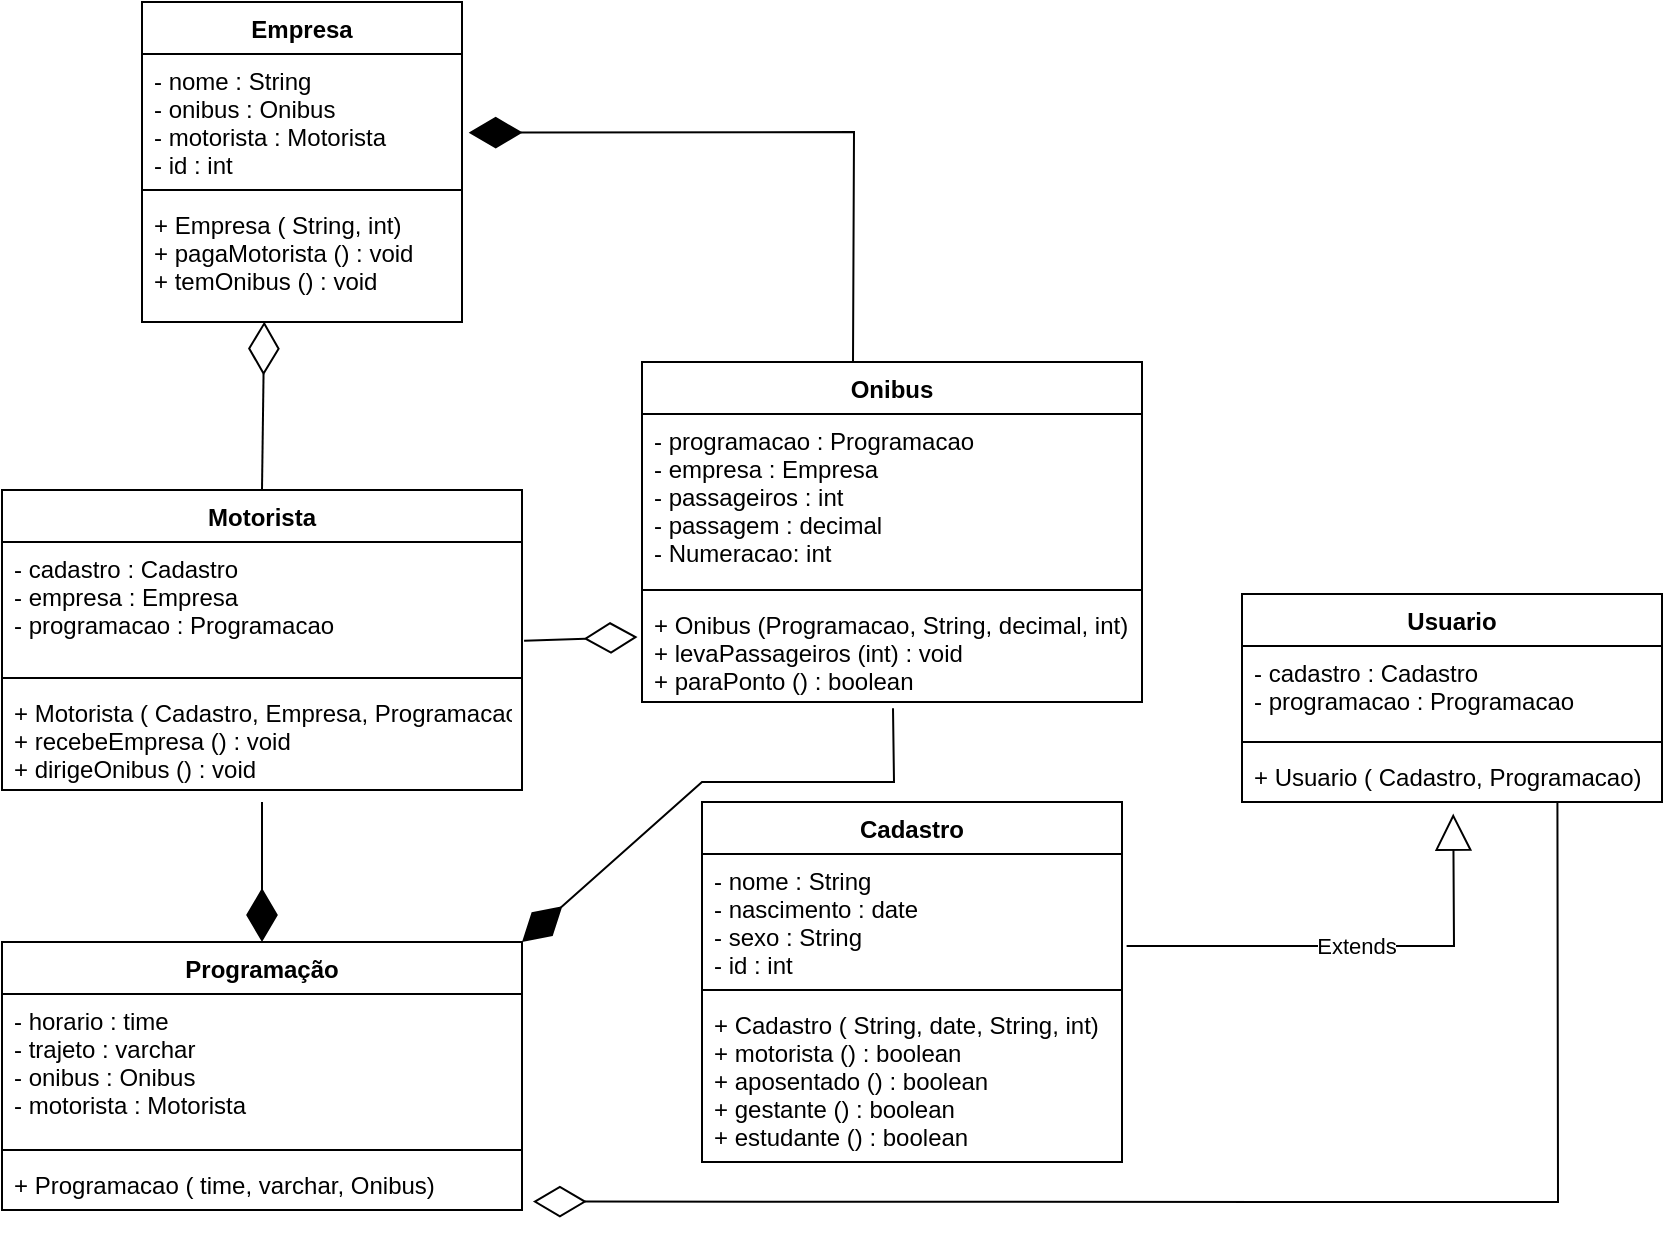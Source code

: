 <mxfile version="17.4.1" type="google"><diagram id="P0ysijygrf3SeAU13tyr" name="Page-1"><mxGraphModel dx="1846" dy="555" grid="1" gridSize="10" guides="1" tooltips="1" connect="1" arrows="1" fold="1" page="1" pageScale="1" pageWidth="827" pageHeight="1169" math="0" shadow="0"><root><mxCell id="0"/><mxCell id="1" parent="0"/><mxCell id="CdhCo_L8XjlRXWUmDt47-1" value="Onibus" style="swimlane;fontStyle=1;align=center;verticalAlign=top;childLayout=stackLayout;horizontal=1;startSize=26;horizontalStack=0;resizeParent=1;resizeParentMax=0;resizeLast=0;collapsible=1;marginBottom=0;" vertex="1" parent="1"><mxGeometry x="270" y="240" width="250" height="170" as="geometry"/></mxCell><mxCell id="CdhCo_L8XjlRXWUmDt47-2" value="- programacao : Programacao&#10;- empresa : Empresa&#10;- passageiros : int&#10;- passagem : decimal&#10;- Numeracao: int" style="text;strokeColor=none;fillColor=none;align=left;verticalAlign=top;spacingLeft=4;spacingRight=4;overflow=hidden;rotatable=0;points=[[0,0.5],[1,0.5]];portConstraint=eastwest;" vertex="1" parent="CdhCo_L8XjlRXWUmDt47-1"><mxGeometry y="26" width="250" height="84" as="geometry"/></mxCell><mxCell id="CdhCo_L8XjlRXWUmDt47-3" value="" style="line;strokeWidth=1;fillColor=none;align=left;verticalAlign=middle;spacingTop=-1;spacingLeft=3;spacingRight=3;rotatable=0;labelPosition=right;points=[];portConstraint=eastwest;" vertex="1" parent="CdhCo_L8XjlRXWUmDt47-1"><mxGeometry y="110" width="250" height="8" as="geometry"/></mxCell><mxCell id="CdhCo_L8XjlRXWUmDt47-4" value="+ Onibus (Programacao, String, decimal, int)&#10;+ levaPassageiros (int) : void&#10;+ paraPonto () : boolean&#10;&#10;" style="text;strokeColor=none;fillColor=none;align=left;verticalAlign=top;spacingLeft=4;spacingRight=4;overflow=hidden;rotatable=0;points=[[0,0.5],[1,0.5]];portConstraint=eastwest;" vertex="1" parent="CdhCo_L8XjlRXWUmDt47-1"><mxGeometry y="118" width="250" height="52" as="geometry"/></mxCell><mxCell id="CdhCo_L8XjlRXWUmDt47-5" value="Programação" style="swimlane;fontStyle=1;align=center;verticalAlign=top;childLayout=stackLayout;horizontal=1;startSize=26;horizontalStack=0;resizeParent=1;resizeParentMax=0;resizeLast=0;collapsible=1;marginBottom=0;" vertex="1" parent="1"><mxGeometry x="-50" y="530" width="260" height="134" as="geometry"/></mxCell><mxCell id="CdhCo_L8XjlRXWUmDt47-6" value="- horario : time&#10;- trajeto : varchar&#10;- onibus : Onibus&#10;- motorista : Motorista" style="text;strokeColor=none;fillColor=none;align=left;verticalAlign=top;spacingLeft=4;spacingRight=4;overflow=hidden;rotatable=0;points=[[0,0.5],[1,0.5]];portConstraint=eastwest;" vertex="1" parent="CdhCo_L8XjlRXWUmDt47-5"><mxGeometry y="26" width="260" height="74" as="geometry"/></mxCell><mxCell id="CdhCo_L8XjlRXWUmDt47-7" value="" style="line;strokeWidth=1;fillColor=none;align=left;verticalAlign=middle;spacingTop=-1;spacingLeft=3;spacingRight=3;rotatable=0;labelPosition=right;points=[];portConstraint=eastwest;" vertex="1" parent="CdhCo_L8XjlRXWUmDt47-5"><mxGeometry y="100" width="260" height="8" as="geometry"/></mxCell><mxCell id="CdhCo_L8XjlRXWUmDt47-8" value="+ Programacao ( time, varchar, Onibus)" style="text;strokeColor=none;fillColor=none;align=left;verticalAlign=top;spacingLeft=4;spacingRight=4;overflow=hidden;rotatable=0;points=[[0,0.5],[1,0.5]];portConstraint=eastwest;" vertex="1" parent="CdhCo_L8XjlRXWUmDt47-5"><mxGeometry y="108" width="260" height="26" as="geometry"/></mxCell><mxCell id="CdhCo_L8XjlRXWUmDt47-21" style="edgeStyle=orthogonalEdgeStyle;rounded=0;orthogonalLoop=1;jettySize=auto;html=1;exitX=1;exitY=0.5;exitDx=0;exitDy=0;" edge="1" parent="CdhCo_L8XjlRXWUmDt47-5" source="CdhCo_L8XjlRXWUmDt47-6" target="CdhCo_L8XjlRXWUmDt47-6"><mxGeometry relative="1" as="geometry"/></mxCell><mxCell id="CdhCo_L8XjlRXWUmDt47-9" value="Empresa" style="swimlane;fontStyle=1;align=center;verticalAlign=top;childLayout=stackLayout;horizontal=1;startSize=26;horizontalStack=0;resizeParent=1;resizeParentMax=0;resizeLast=0;collapsible=1;marginBottom=0;" vertex="1" parent="1"><mxGeometry x="20" y="60" width="160" height="160" as="geometry"/></mxCell><mxCell id="CdhCo_L8XjlRXWUmDt47-10" value="- nome : String&#10;- onibus : Onibus&#10;- motorista : Motorista &#10;- id : int" style="text;strokeColor=none;fillColor=none;align=left;verticalAlign=top;spacingLeft=4;spacingRight=4;overflow=hidden;rotatable=0;points=[[0,0.5],[1,0.5]];portConstraint=eastwest;" vertex="1" parent="CdhCo_L8XjlRXWUmDt47-9"><mxGeometry y="26" width="160" height="64" as="geometry"/></mxCell><mxCell id="CdhCo_L8XjlRXWUmDt47-11" value="" style="line;strokeWidth=1;fillColor=none;align=left;verticalAlign=middle;spacingTop=-1;spacingLeft=3;spacingRight=3;rotatable=0;labelPosition=right;points=[];portConstraint=eastwest;" vertex="1" parent="CdhCo_L8XjlRXWUmDt47-9"><mxGeometry y="90" width="160" height="8" as="geometry"/></mxCell><mxCell id="CdhCo_L8XjlRXWUmDt47-12" value="+ Empresa ( String, int)&#10;+ pagaMotorista () : void&#10;+ temOnibus () : void&#10;" style="text;strokeColor=none;fillColor=none;align=left;verticalAlign=top;spacingLeft=4;spacingRight=4;overflow=hidden;rotatable=0;points=[[0,0.5],[1,0.5]];portConstraint=eastwest;" vertex="1" parent="CdhCo_L8XjlRXWUmDt47-9"><mxGeometry y="98" width="160" height="62" as="geometry"/></mxCell><mxCell id="CdhCo_L8XjlRXWUmDt47-13" value="Usuario" style="swimlane;fontStyle=1;align=center;verticalAlign=top;childLayout=stackLayout;horizontal=1;startSize=26;horizontalStack=0;resizeParent=1;resizeParentMax=0;resizeLast=0;collapsible=1;marginBottom=0;" vertex="1" parent="1"><mxGeometry x="570" y="356" width="210" height="104" as="geometry"/></mxCell><mxCell id="CdhCo_L8XjlRXWUmDt47-14" value="- cadastro : Cadastro&#10;- programacao : Programacao" style="text;strokeColor=none;fillColor=none;align=left;verticalAlign=top;spacingLeft=4;spacingRight=4;overflow=hidden;rotatable=0;points=[[0,0.5],[1,0.5]];portConstraint=eastwest;" vertex="1" parent="CdhCo_L8XjlRXWUmDt47-13"><mxGeometry y="26" width="210" height="44" as="geometry"/></mxCell><mxCell id="CdhCo_L8XjlRXWUmDt47-15" value="" style="line;strokeWidth=1;fillColor=none;align=left;verticalAlign=middle;spacingTop=-1;spacingLeft=3;spacingRight=3;rotatable=0;labelPosition=right;points=[];portConstraint=eastwest;" vertex="1" parent="CdhCo_L8XjlRXWUmDt47-13"><mxGeometry y="70" width="210" height="8" as="geometry"/></mxCell><mxCell id="CdhCo_L8XjlRXWUmDt47-16" value="+ Usuario ( Cadastro, Programacao)" style="text;strokeColor=none;fillColor=none;align=left;verticalAlign=top;spacingLeft=4;spacingRight=4;overflow=hidden;rotatable=0;points=[[0,0.5],[1,0.5]];portConstraint=eastwest;" vertex="1" parent="CdhCo_L8XjlRXWUmDt47-13"><mxGeometry y="78" width="210" height="26" as="geometry"/></mxCell><mxCell id="CdhCo_L8XjlRXWUmDt47-17" value="Cadastro" style="swimlane;fontStyle=1;align=center;verticalAlign=top;childLayout=stackLayout;horizontal=1;startSize=26;horizontalStack=0;resizeParent=1;resizeParentMax=0;resizeLast=0;collapsible=1;marginBottom=0;" vertex="1" parent="1"><mxGeometry x="300" y="460" width="210" height="180" as="geometry"/></mxCell><mxCell id="CdhCo_L8XjlRXWUmDt47-18" value="- nome : String&#10;- nascimento : date&#10;- sexo : String&#10;- id : int" style="text;strokeColor=none;fillColor=none;align=left;verticalAlign=top;spacingLeft=4;spacingRight=4;overflow=hidden;rotatable=0;points=[[0,0.5],[1,0.5]];portConstraint=eastwest;" vertex="1" parent="CdhCo_L8XjlRXWUmDt47-17"><mxGeometry y="26" width="210" height="64" as="geometry"/></mxCell><mxCell id="CdhCo_L8XjlRXWUmDt47-19" value="" style="line;strokeWidth=1;fillColor=none;align=left;verticalAlign=middle;spacingTop=-1;spacingLeft=3;spacingRight=3;rotatable=0;labelPosition=right;points=[];portConstraint=eastwest;" vertex="1" parent="CdhCo_L8XjlRXWUmDt47-17"><mxGeometry y="90" width="210" height="8" as="geometry"/></mxCell><mxCell id="CdhCo_L8XjlRXWUmDt47-20" value="+ Cadastro ( String, date, String, int)&#10;+ motorista () : boolean&#10;+ aposentado () : boolean&#10;+ gestante () : boolean&#10;+ estudante () : boolean" style="text;strokeColor=none;fillColor=none;align=left;verticalAlign=top;spacingLeft=4;spacingRight=4;overflow=hidden;rotatable=0;points=[[0,0.5],[1,0.5]];portConstraint=eastwest;" vertex="1" parent="CdhCo_L8XjlRXWUmDt47-17"><mxGeometry y="98" width="210" height="82" as="geometry"/></mxCell><mxCell id="CdhCo_L8XjlRXWUmDt47-22" value="Motorista" style="swimlane;fontStyle=1;align=center;verticalAlign=top;childLayout=stackLayout;horizontal=1;startSize=26;horizontalStack=0;resizeParent=1;resizeParentMax=0;resizeLast=0;collapsible=1;marginBottom=0;" vertex="1" parent="1"><mxGeometry x="-50" y="304" width="260" height="150" as="geometry"/></mxCell><mxCell id="CdhCo_L8XjlRXWUmDt47-23" value="- cadastro : Cadastro&#10;- empresa : Empresa&#10;- programacao : Programacao" style="text;strokeColor=none;fillColor=none;align=left;verticalAlign=top;spacingLeft=4;spacingRight=4;overflow=hidden;rotatable=0;points=[[0,0.5],[1,0.5]];portConstraint=eastwest;" vertex="1" parent="CdhCo_L8XjlRXWUmDt47-22"><mxGeometry y="26" width="260" height="64" as="geometry"/></mxCell><mxCell id="CdhCo_L8XjlRXWUmDt47-24" value="" style="line;strokeWidth=1;fillColor=none;align=left;verticalAlign=middle;spacingTop=-1;spacingLeft=3;spacingRight=3;rotatable=0;labelPosition=right;points=[];portConstraint=eastwest;" vertex="1" parent="CdhCo_L8XjlRXWUmDt47-22"><mxGeometry y="90" width="260" height="8" as="geometry"/></mxCell><mxCell id="CdhCo_L8XjlRXWUmDt47-25" value="+ Motorista ( Cadastro, Empresa, Programacao)&#10;+ recebeEmpresa () : void&#10;+ dirigeOnibus () : void&#10;" style="text;strokeColor=none;fillColor=none;align=left;verticalAlign=top;spacingLeft=4;spacingRight=4;overflow=hidden;rotatable=0;points=[[0,0.5],[1,0.5]];portConstraint=eastwest;" vertex="1" parent="CdhCo_L8XjlRXWUmDt47-22"><mxGeometry y="98" width="260" height="52" as="geometry"/></mxCell><mxCell id="CdhCo_L8XjlRXWUmDt47-26" value="" style="endArrow=diamondThin;endFill=0;endSize=24;html=1;rounded=0;exitX=1.004;exitY=0.771;exitDx=0;exitDy=0;exitPerimeter=0;entryX=-0.009;entryY=0.376;entryDx=0;entryDy=0;entryPerimeter=0;" edge="1" parent="1" source="CdhCo_L8XjlRXWUmDt47-23" target="CdhCo_L8XjlRXWUmDt47-4"><mxGeometry width="160" relative="1" as="geometry"><mxPoint x="420" y="340" as="sourcePoint"/><mxPoint x="260" y="379" as="targetPoint"/></mxGeometry></mxCell><mxCell id="CdhCo_L8XjlRXWUmDt47-31" value="" style="endArrow=diamondThin;endFill=1;endSize=24;html=1;rounded=0;entryX=1.021;entryY=0.615;entryDx=0;entryDy=0;entryPerimeter=0;exitX=0.422;exitY=-0.001;exitDx=0;exitDy=0;exitPerimeter=0;" edge="1" parent="1" source="CdhCo_L8XjlRXWUmDt47-1" target="CdhCo_L8XjlRXWUmDt47-10"><mxGeometry width="160" relative="1" as="geometry"><mxPoint x="330" y="330" as="sourcePoint"/><mxPoint x="490" y="330" as="targetPoint"/><Array as="points"><mxPoint x="376" y="125"/></Array></mxGeometry></mxCell><mxCell id="CdhCo_L8XjlRXWUmDt47-32" value="" style="endArrow=diamondThin;endFill=0;endSize=24;html=1;rounded=0;entryX=0.382;entryY=0.997;entryDx=0;entryDy=0;entryPerimeter=0;exitX=0.5;exitY=0;exitDx=0;exitDy=0;" edge="1" parent="1" source="CdhCo_L8XjlRXWUmDt47-22" target="CdhCo_L8XjlRXWUmDt47-12"><mxGeometry width="160" relative="1" as="geometry"><mxPoint x="120" y="270" as="sourcePoint"/><mxPoint x="490" y="330" as="targetPoint"/></mxGeometry></mxCell><mxCell id="CdhCo_L8XjlRXWUmDt47-33" value="Extends" style="endArrow=block;endSize=16;endFill=0;html=1;rounded=0;exitX=1.011;exitY=0.719;exitDx=0;exitDy=0;exitPerimeter=0;entryX=0.503;entryY=1.223;entryDx=0;entryDy=0;entryPerimeter=0;" edge="1" parent="1" source="CdhCo_L8XjlRXWUmDt47-18" target="CdhCo_L8XjlRXWUmDt47-16"><mxGeometry width="160" relative="1" as="geometry"><mxPoint x="330" y="440" as="sourcePoint"/><mxPoint x="490" y="440" as="targetPoint"/><Array as="points"><mxPoint x="676" y="532"/></Array></mxGeometry></mxCell><mxCell id="CdhCo_L8XjlRXWUmDt47-36" value="" style="endArrow=diamondThin;endFill=1;endSize=24;html=1;rounded=0;entryX=0.5;entryY=0;entryDx=0;entryDy=0;exitX=0.5;exitY=1.115;exitDx=0;exitDy=0;exitPerimeter=0;" edge="1" parent="1" source="CdhCo_L8XjlRXWUmDt47-25" target="CdhCo_L8XjlRXWUmDt47-5"><mxGeometry width="160" relative="1" as="geometry"><mxPoint x="330" y="420" as="sourcePoint"/><mxPoint x="490" y="420" as="targetPoint"/></mxGeometry></mxCell><mxCell id="CdhCo_L8XjlRXWUmDt47-37" value="" style="endArrow=diamondThin;endFill=1;endSize=24;html=1;rounded=0;entryX=1;entryY=0;entryDx=0;entryDy=0;exitX=0.502;exitY=1.06;exitDx=0;exitDy=0;exitPerimeter=0;" edge="1" parent="1" source="CdhCo_L8XjlRXWUmDt47-4" target="CdhCo_L8XjlRXWUmDt47-5"><mxGeometry width="160" relative="1" as="geometry"><mxPoint x="90" y="469.98" as="sourcePoint"/><mxPoint x="90" y="540" as="targetPoint"/><Array as="points"><mxPoint x="396" y="450"/><mxPoint x="300" y="450"/></Array></mxGeometry></mxCell><mxCell id="CdhCo_L8XjlRXWUmDt47-40" value="" style="endArrow=diamondThin;endFill=0;endSize=24;html=1;rounded=0;exitX=0.751;exitY=0.992;exitDx=0;exitDy=0;exitPerimeter=0;entryX=1.021;entryY=0.838;entryDx=0;entryDy=0;entryPerimeter=0;" edge="1" parent="1" source="CdhCo_L8XjlRXWUmDt47-16" target="CdhCo_L8XjlRXWUmDt47-8"><mxGeometry width="160" relative="1" as="geometry"><mxPoint x="330" y="420" as="sourcePoint"/><mxPoint x="490" y="420" as="targetPoint"/><Array as="points"><mxPoint x="728" y="660"/></Array></mxGeometry></mxCell></root></mxGraphModel></diagram></mxfile>